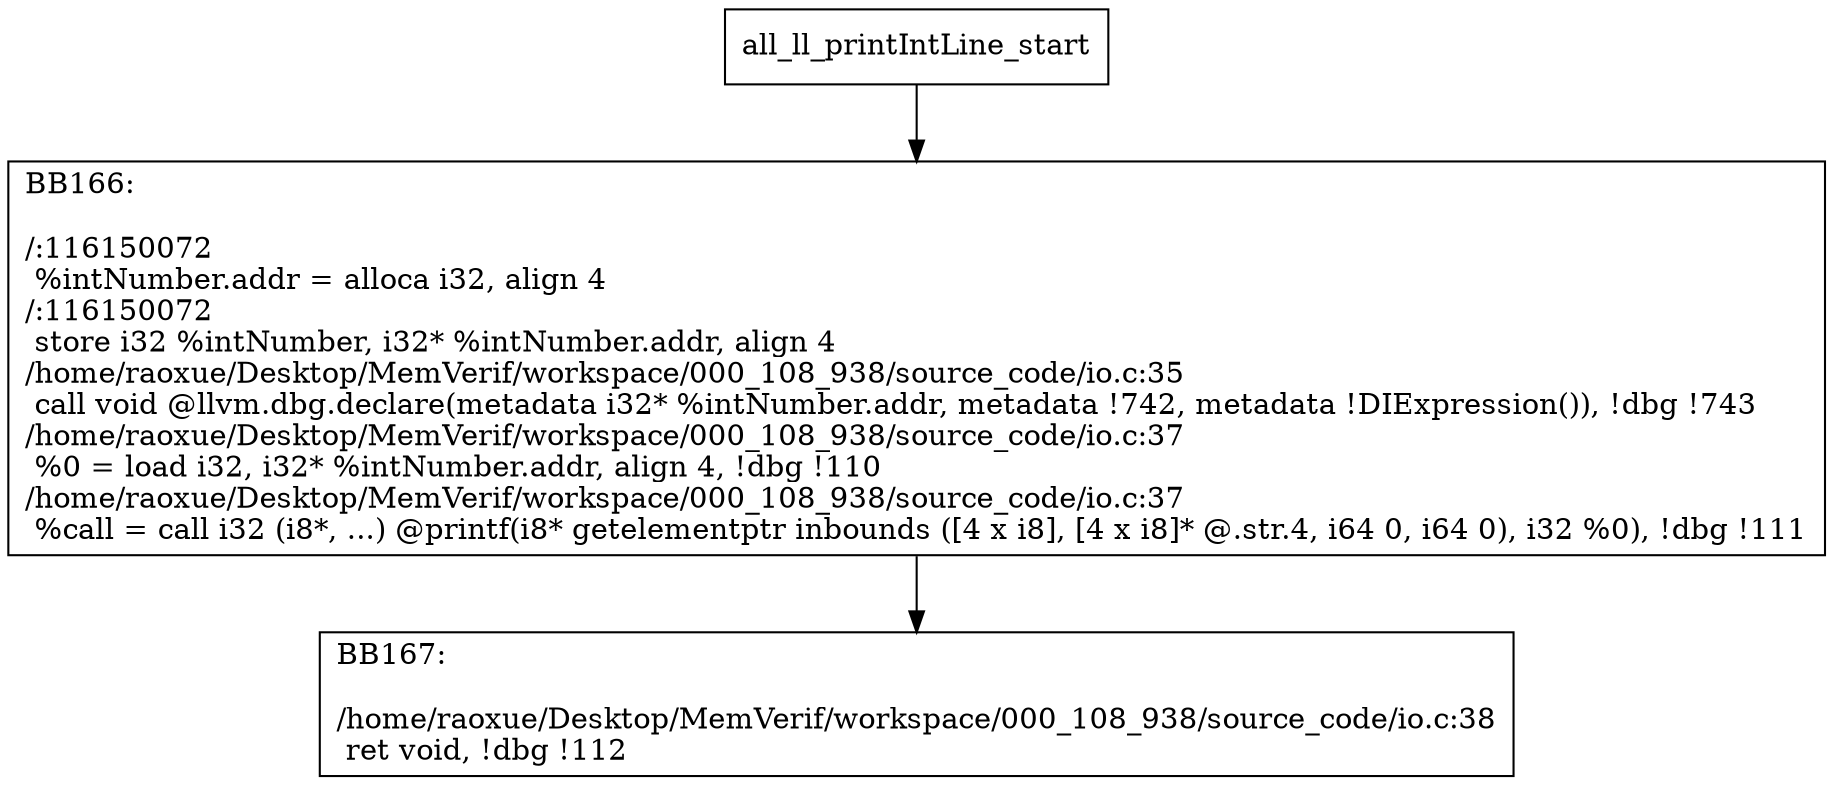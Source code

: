 digraph "CFG for'all_ll_printIntLine' function" {
	BBall_ll_printIntLine_start[shape=record,label="{all_ll_printIntLine_start}"];
	BBall_ll_printIntLine_start-> all_ll_printIntLineBB166;
	all_ll_printIntLineBB166 [shape=record, label="{BB166:\l\l/:116150072\l
  %intNumber.addr = alloca i32, align 4\l
/:116150072\l
  store i32 %intNumber, i32* %intNumber.addr, align 4\l
/home/raoxue/Desktop/MemVerif/workspace/000_108_938/source_code/io.c:35\l
  call void @llvm.dbg.declare(metadata i32* %intNumber.addr, metadata !742, metadata !DIExpression()), !dbg !743\l
/home/raoxue/Desktop/MemVerif/workspace/000_108_938/source_code/io.c:37\l
  %0 = load i32, i32* %intNumber.addr, align 4, !dbg !110\l
/home/raoxue/Desktop/MemVerif/workspace/000_108_938/source_code/io.c:37\l
  %call = call i32 (i8*, ...) @printf(i8* getelementptr inbounds ([4 x i8], [4 x i8]* @.str.4, i64 0, i64 0), i32 %0), !dbg !111\l
}"];
	all_ll_printIntLineBB166-> all_ll_printIntLineBB167;
	all_ll_printIntLineBB167 [shape=record, label="{BB167:\l\l/home/raoxue/Desktop/MemVerif/workspace/000_108_938/source_code/io.c:38\l
  ret void, !dbg !112\l
}"];
}
